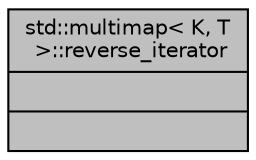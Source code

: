 digraph "std::multimap&lt; K, T &gt;::reverse_iterator"
{
  edge [fontname="Helvetica",fontsize="10",labelfontname="Helvetica",labelfontsize="10"];
  node [fontname="Helvetica",fontsize="10",shape=record];
  Node781 [label="{std::multimap\< K, T\l \>::reverse_iterator\n||}",height=0.2,width=0.4,color="black", fillcolor="grey75", style="filled", fontcolor="black"];
}
